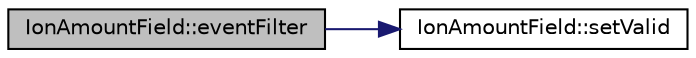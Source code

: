 digraph "IonAmountField::eventFilter"
{
  edge [fontname="Helvetica",fontsize="10",labelfontname="Helvetica",labelfontsize="10"];
  node [fontname="Helvetica",fontsize="10",shape=record];
  rankdir="LR";
  Node13 [label="IonAmountField::eventFilter",height=0.2,width=0.4,color="black", fillcolor="grey75", style="filled", fontcolor="black"];
  Node13 -> Node14 [color="midnightblue",fontsize="10",style="solid",fontname="Helvetica"];
  Node14 [label="IonAmountField::setValid",height=0.2,width=0.4,color="black", fillcolor="white", style="filled",URL="$db/d1e/class_ion_amount_field.html#a738ac80e49d4c3adeea1d42b95aa3489",tooltip="Mark current value as invalid in UI. "];
}
